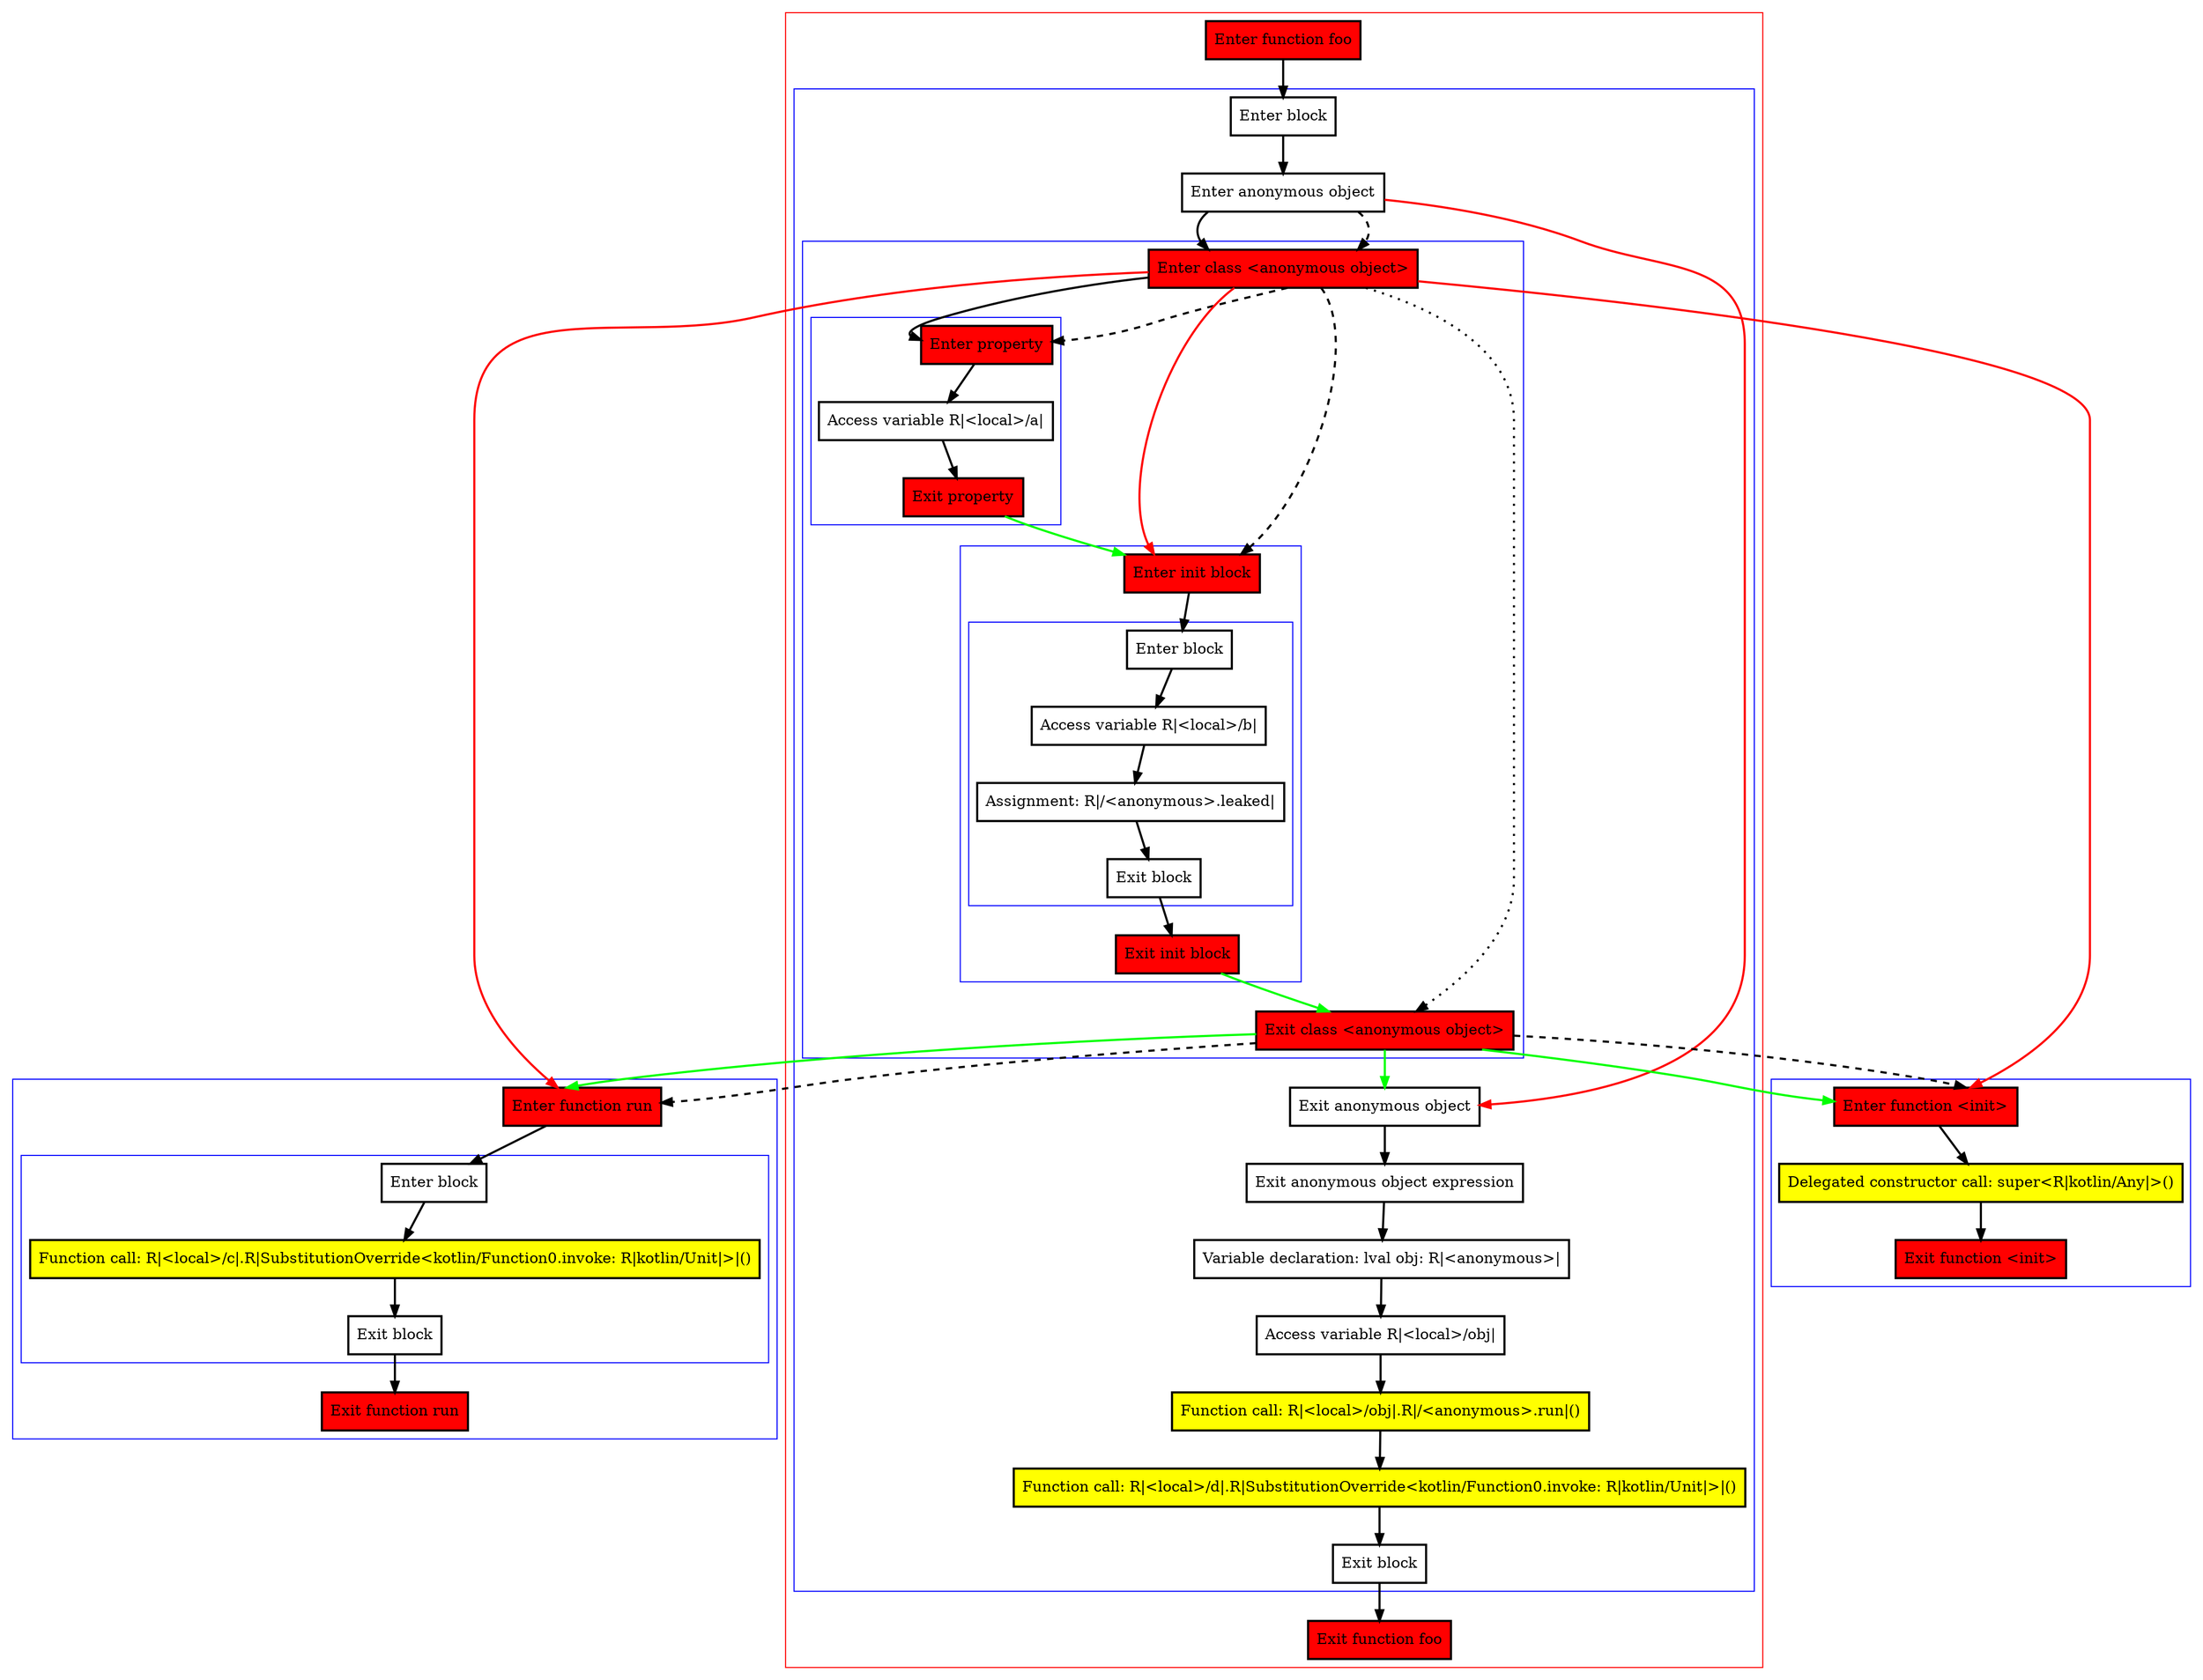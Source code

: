 digraph inAnonymousObject_kt {
    graph [nodesep=3]
    node [shape=box penwidth=2]
    edge [penwidth=2]

    subgraph cluster_0 {
        color=red
        0 [label="Enter function foo" style="filled" fillcolor=red];
        subgraph cluster_1 {
            color=blue
            1 [label="Enter block"];
            2 [label="Enter anonymous object"];
            subgraph cluster_2 {
                color=blue
                3 [label="Enter class <anonymous object>" style="filled" fillcolor=red];
                subgraph cluster_3 {
                    color=blue
                    4 [label="Enter property" style="filled" fillcolor=red];
                    5 [label="Access variable R|<local>/a|"];
                    6 [label="Exit property" style="filled" fillcolor=red];
                }
                subgraph cluster_4 {
                    color=blue
                    7 [label="Enter init block" style="filled" fillcolor=red];
                    subgraph cluster_5 {
                        color=blue
                        8 [label="Enter block"];
                        9 [label="Access variable R|<local>/b|"];
                        10 [label="Assignment: R|/<anonymous>.leaked|"];
                        11 [label="Exit block"];
                    }
                    12 [label="Exit init block" style="filled" fillcolor=red];
                }
                13 [label="Exit class <anonymous object>" style="filled" fillcolor=red];
            }
            14 [label="Exit anonymous object"];
            15 [label="Exit anonymous object expression"];
            16 [label="Variable declaration: lval obj: R|<anonymous>|"];
            17 [label="Access variable R|<local>/obj|"];
            18 [label="Function call: R|<local>/obj|.R|/<anonymous>.run|()" style="filled" fillcolor=yellow];
            19 [label="Function call: R|<local>/d|.R|SubstitutionOverride<kotlin/Function0.invoke: R|kotlin/Unit|>|()" style="filled" fillcolor=yellow];
            20 [label="Exit block"];
        }
        21 [label="Exit function foo" style="filled" fillcolor=red];
    }
    subgraph cluster_6 {
        color=blue
        22 [label="Enter function run" style="filled" fillcolor=red];
        subgraph cluster_7 {
            color=blue
            23 [label="Enter block"];
            24 [label="Function call: R|<local>/c|.R|SubstitutionOverride<kotlin/Function0.invoke: R|kotlin/Unit|>|()" style="filled" fillcolor=yellow];
            25 [label="Exit block"];
        }
        26 [label="Exit function run" style="filled" fillcolor=red];
    }
    subgraph cluster_8 {
        color=blue
        27 [label="Enter function <init>" style="filled" fillcolor=red];
        28 [label="Delegated constructor call: super<R|kotlin/Any|>()" style="filled" fillcolor=yellow];
        29 [label="Exit function <init>" style="filled" fillcolor=red];
    }
    0 -> {1};
    1 -> {2};
    2 -> {3};
    2 -> {14} [color=red];
    2 -> {3} [style=dashed];
    3 -> {4};
    3 -> {7 22 27} [color=red];
    3 -> {13} [style=dotted];
    3 -> {4 7} [style=dashed];
    4 -> {5};
    5 -> {6};
    6 -> {7} [color=green];
    7 -> {8};
    8 -> {9};
    9 -> {10};
    10 -> {11};
    11 -> {12};
    12 -> {13} [color=green];
    13 -> {14 22 27} [color=green];
    13 -> {22 27} [style=dashed];
    14 -> {15};
    15 -> {16};
    16 -> {17};
    17 -> {18};
    18 -> {19};
    19 -> {20};
    20 -> {21};
    22 -> {23};
    23 -> {24};
    24 -> {25};
    25 -> {26};
    27 -> {28};
    28 -> {29};

}
